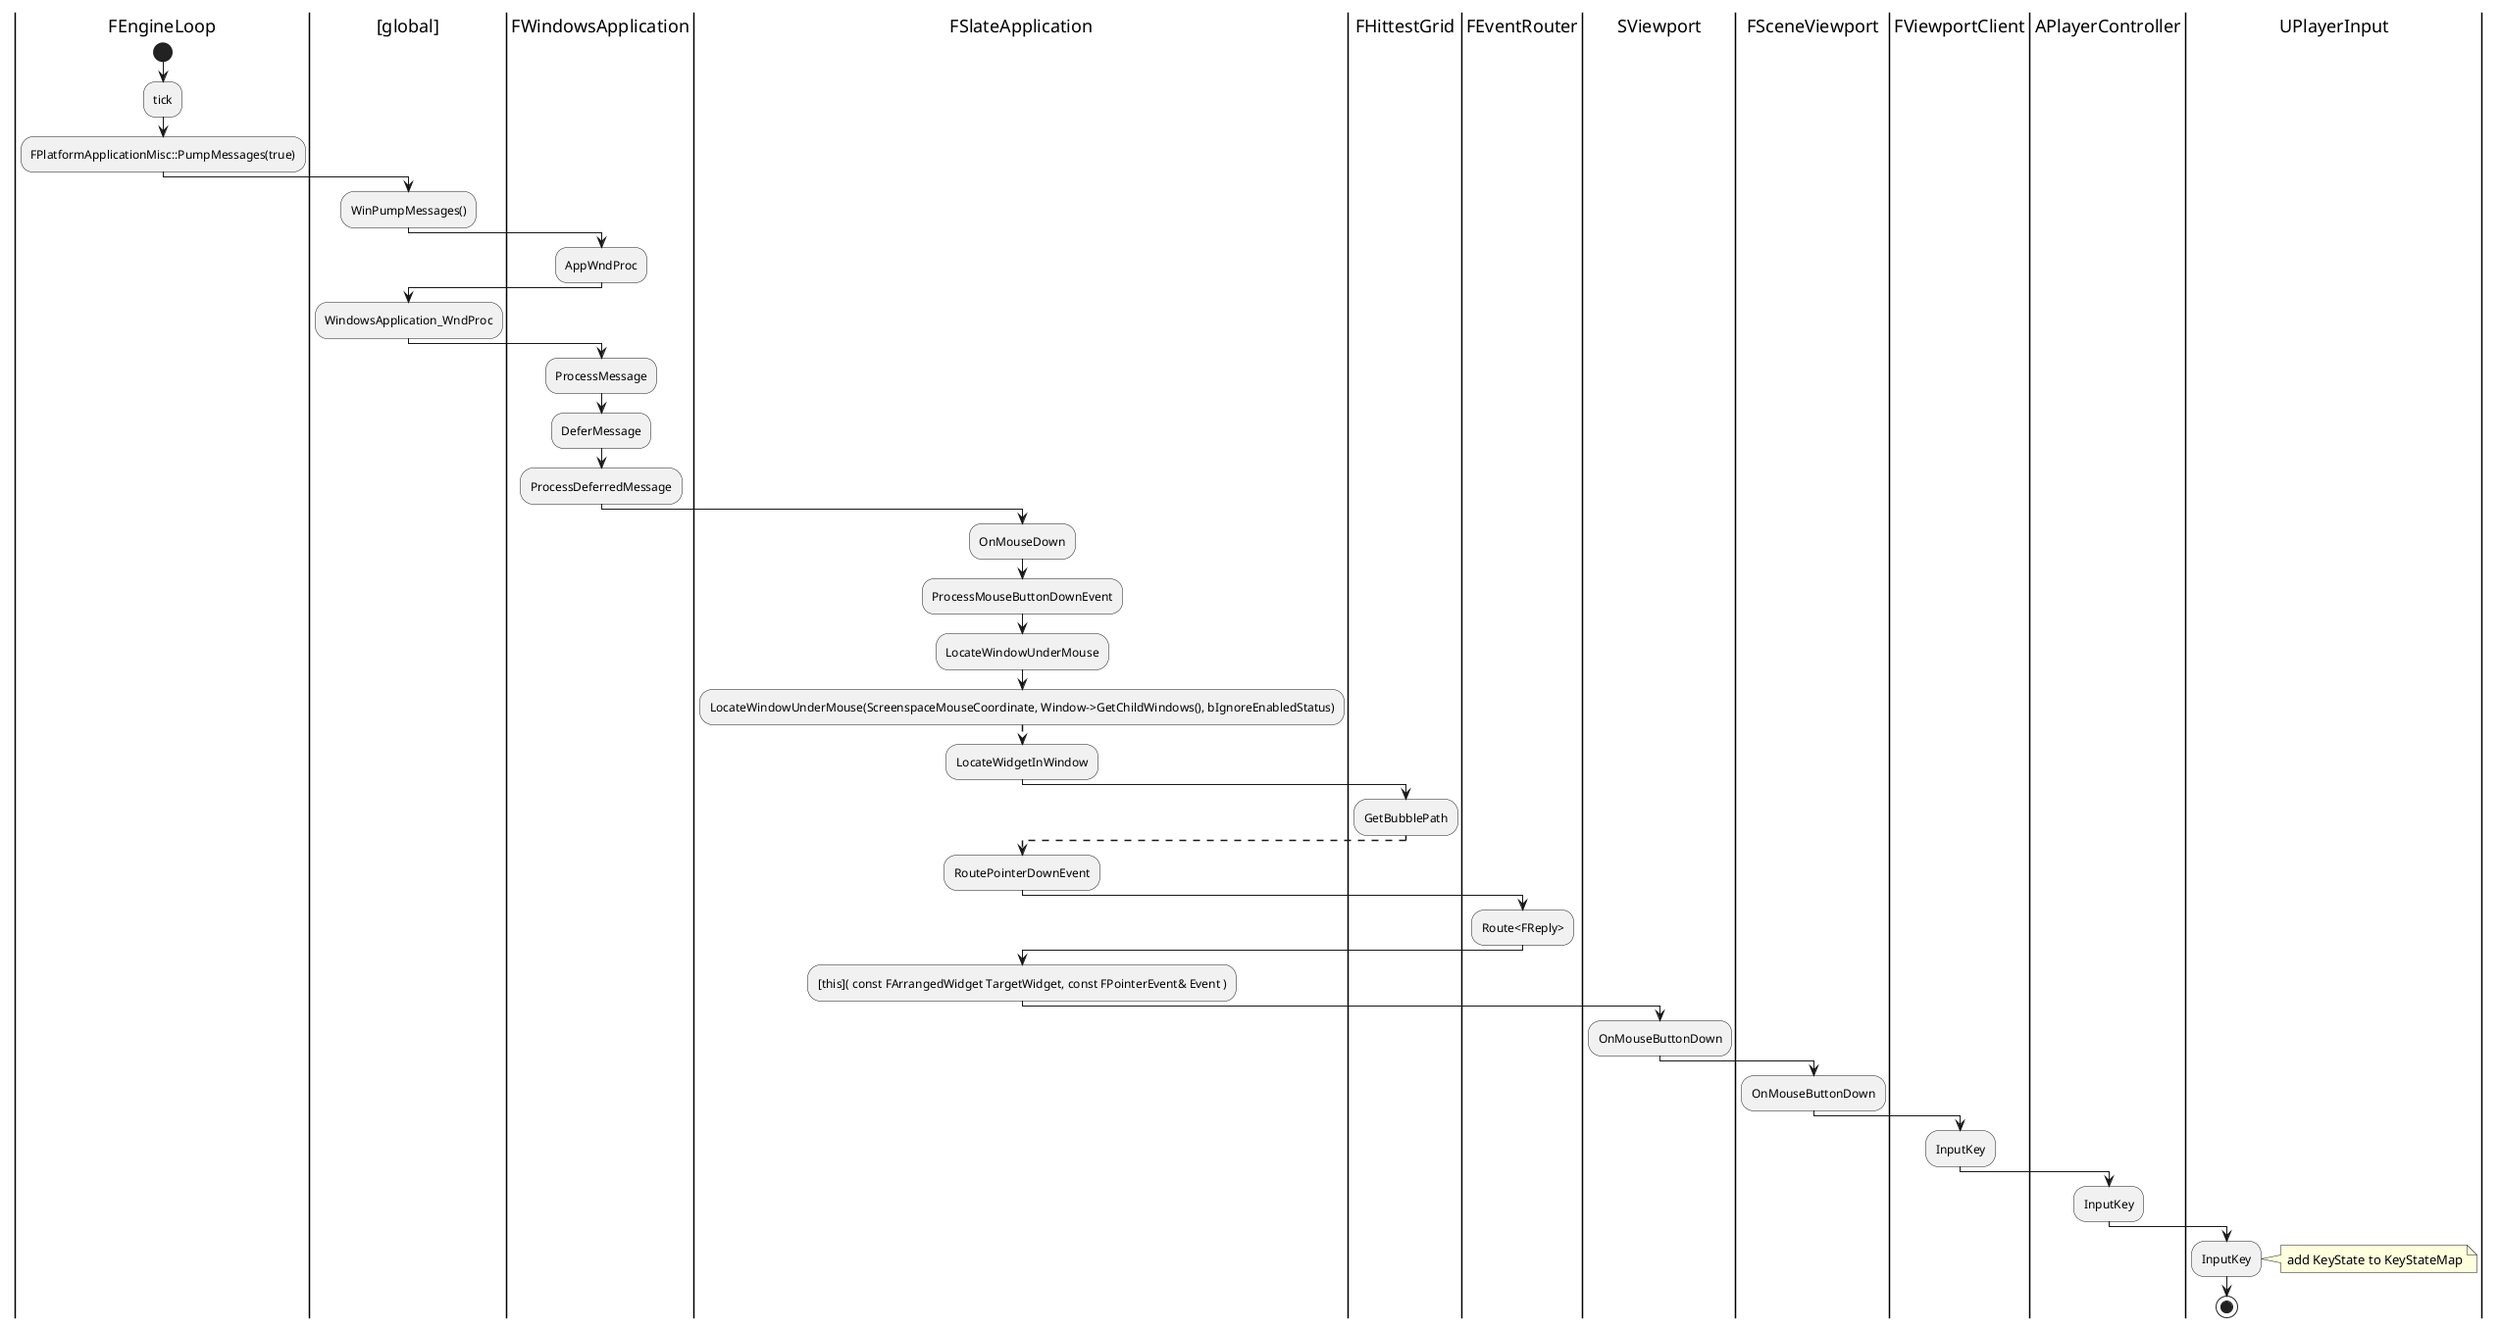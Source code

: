 @startuml
|FEngineLoop|
start
:tick;
:FPlatformApplicationMisc::PumpMessages(true);
|[global]|
:WinPumpMessages();

|FWindowsApplication|
:AppWndProc;
|[global]|
:WindowsApplication_WndProc;
|FWindowsApplication|
:ProcessMessage;
:DeferMessage;
:ProcessDeferredMessage;
|FSlateApplication|
:OnMouseDown;
:ProcessMouseButtonDownEvent;
:LocateWindowUnderMouse;
:LocateWindowUnderMouse(ScreenspaceMouseCoordinate, Window->GetChildWindows(), bIgnoreEnabledStatus);
-[dashed]->
:LocateWidgetInWindow;
|FHittestGrid|
:GetBubblePath;
-[dashed]->
|FSlateApplication|
:RoutePointerDownEvent;
|FEventRouter|
:Route<FReply>;
|FSlateApplication|
:[this]( const FArrangedWidget TargetWidget, const FPointerEvent& Event );
|SViewport|
:OnMouseButtonDown;
|FSceneViewport|
:OnMouseButtonDown;
|FViewportClient|
:InputKey;
|APlayerController|
:InputKey;
|UPlayerInput|
:InputKey;
note right
add KeyState to KeyStateMap
end note
stop
@enduml
